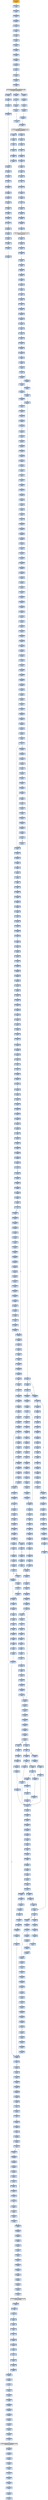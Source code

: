 strict digraph G {
	graph [bgcolor=transparent,
		name=G
	];
	node [color=lightsteelblue,
		fillcolor=lightsteelblue,
		shape=rectangle,
		style=filled
	];
	"0x00489cf2"	[label="0x00489cf2
call"];
	"0x00489cf8"	[label="0x00489cf8
popl"];
	"0x00489cf2" -> "0x00489cf8"	[color="#000000"];
	"0x00489929"	[label="0x00489929
incl"];
	"0x0048992a"	[label="0x0048992a
decl"];
	"0x00489929" -> "0x0048992a"	[color="#000000"];
	"0x004891c0"	[label="0x004891c0
movl"];
	"0x004891c6"	[label="0x004891c6
subl"];
	"0x004891c0" -> "0x004891c6"	[color="#000000"];
	"0x00489845"	[label="0x00489845
movl"];
	"0x0048984b"	[label="0x0048984b
xorl"];
	"0x00489845" -> "0x0048984b"	[color="#000000"];
	"0x00489a14"	[label="0x00489a14
xorl"];
	"0x00489a16"	[label="0x00489a16
movb"];
	"0x00489a14" -> "0x00489a16"	[color="#000000"];
	"0x00489093"	[label="0x00489093
orl"];
	"0x00489095"	[label="0x00489095
je"];
	"0x00489093" -> "0x00489095"	[color="#000000"];
	"0x00489161"	[label="0x00489161
movl"];
	"0x00489163"	[label="0x00489163
addl"];
	"0x00489161" -> "0x00489163"	[color="#000000"];
	"0x00489014"	[label="0x00489014
popl"];
	"0x00489015"	[label="0x00489015
movl"];
	"0x00489014" -> "0x00489015"	[color="#000000"];
	"0x0048900c"	[label="0x0048900c
pushl"];
	"0x0048900d"	[label="0x0048900d
ret"];
	"0x0048900c" -> "0x0048900d"	[color="#000000"];
	"0x00489eee"	[label="0x00489eee
andl"];
	"0x00489ef3"	[label="0x00489ef3
shrl"];
	"0x00489eee" -> "0x00489ef3"	[color="#000000"];
	"0x00489802"	[label="0x00489802
shrl"];
	"0x00489804"	[label="0x00489804
addl"];
	"0x00489802" -> "0x00489804"	[color="#000000"];
	"0x00489114"	[label="0x00489114
subl"];
	"0x00489117"	[label="0x00489117
movl"];
	"0x00489114" -> "0x00489117"	[color="#000000"];
	"0x00489384"	[label="0x00489384
jmp"];
	"0x00489271"	[label="0x00489271
movl"];
	"0x00489384" -> "0x00489271"	[color="#000000"];
	"0x004898b7"	[label="0x004898b7
ja"];
	"0x004898bd"	[label="0x004898bd
movl"];
	"0x004898b7" -> "0x004898bd"	[color="#000000",
		label=F];
	"0x00489292"	[label="0x00489292
movl"];
	"0x00489298"	[label="0x00489298
movl"];
	"0x00489292" -> "0x00489298"	[color="#000000"];
	"0x00489f7e"	[label="0x00489f7e
movl"];
	"0x00489f80"	[label="0x00489f80
popl"];
	"0x00489f7e" -> "0x00489f80"	[color="#000000"];
	"0x00489b32"	[label="0x00489b32
movl"];
	"0x00489b37"	[label="0x00489b37
movl"];
	"0x00489b32" -> "0x00489b37"	[color="#000000"];
	"0x00489915"	[label="0x00489915
andl"];
	"0x00489918"	[label="0x00489918
repz"];
	"0x00489915" -> "0x00489918"	[color="#000000"];
	"0x00489aad"	[label="0x00489aad
addl"];
	"0x00489aaf"	[label="0x00489aaf
incl"];
	"0x00489aad" -> "0x00489aaf"	[color="#000000"];
	"0x00489f4b"	[label="0x00489f4b
incl"];
	"0x00489f4c"	[label="0x00489f4c
movb"];
	"0x00489f4b" -> "0x00489f4c"	[color="#000000"];
	"0x00489ccd"	[label="0x00489ccd
movb"];
	"0x00489cd4"	[label="0x00489cd4
movl"];
	"0x00489ccd" -> "0x00489cd4"	[color="#000000"];
	"0x00489058"	[label="0x00489058
scasb"];
	"0x00489059"	[label="0x00489059
jne"];
	"0x00489058" -> "0x00489059"	[color="#000000"];
	GETMODULEHANDLEA_KERNEL32_DLL	[color=lightgrey,
		fillcolor=lightgrey,
		label="GETMODULEHANDLEA_KERNEL32_DLL
GETMODULEHANDLEA"];
	"0x00489042"	[label="0x00489042
movl"];
	GETMODULEHANDLEA_KERNEL32_DLL -> "0x00489042"	[color="#000000"];
	"0x00489287"	[label="0x00489287
testl"];
	GETMODULEHANDLEA_KERNEL32_DLL -> "0x00489287"	[color="#000000"];
	"0x0041dbf9"	[label="0x0041dbf9
testl"];
	GETMODULEHANDLEA_KERNEL32_DLL -> "0x0041dbf9"	[color="#000000"];
	"0x00489a27"	[label="0x00489a27
addl"];
	"0x00489a2a"	[label="0x00489a2a
jmp"];
	"0x00489a27" -> "0x00489a2a"	[color="#000000"];
	"0x00489396"	[label="0x00489396
pushl"];
	"0x00489397"	[label="0x00489397
pushl"];
	"0x00489396" -> "0x00489397"	[color="#000000"];
	"0x00489394"	[label="0x00489394
pushl"];
	"0x00489395"	[label="0x00489395
pushl"];
	"0x00489394" -> "0x00489395"	[color="#000000"];
	"0x004898a1"	[label="0x004898a1
movl"];
	"0x004898a5"	[label="0x004898a5
movl"];
	"0x004898a1" -> "0x004898a5"	[color="#000000"];
	"0x004896f0"	[label="0x004896f0
call"];
	"0x00489b02"	[label="0x00489b02
movl"];
	"0x004896f0" -> "0x00489b02"	[color="#000000"];
	"0x00489416"	[label="0x00489416
jne"];
	"0x00489420"	[label="0x00489420
pushl"];
	"0x00489416" -> "0x00489420"	[color="#000000",
		label=T];
	VIRTUALPROTECT_KERNEL32_DLL	[color=lightgrey,
		fillcolor=lightgrey,
		label="VIRTUALPROTECT_KERNEL32_DLL
VIRTUALPROTECT"];
	"0x004893ff"	[label="0x004893ff
popl"];
	VIRTUALPROTECT_KERNEL32_DLL -> "0x004893ff"	[color="#000000"];
	"0x004899b2"	[label="0x004899b2
pushl"];
	"0x004899b3"	[label="0x004899b3
movl"];
	"0x004899b2" -> "0x004899b3"	[color="#000000"];
	"0x00489b43"	[label="0x00489b43
movl"];
	"0x00489b49"	[label="0x00489b49
movl"];
	"0x00489b43" -> "0x00489b49"	[color="#000000"];
	"0x00489ecb"	[label="0x00489ecb
movl"];
	"0x00489ece"	[label="0x00489ece
movl"];
	"0x00489ecb" -> "0x00489ece"	[color="#000000"];
	"0x00489f1c"	[label="0x00489f1c
movl"];
	"0x00489f22"	[label="0x00489f22
leal"];
	"0x00489f1c" -> "0x00489f22"	[color="#000000"];
	"0x00489ccb"	[label="0x00489ccb
jmp"];
	"0x00489ccb" -> "0x00489cd4"	[color="#000000"];
	"0x00489a7e"	[label="0x00489a7e
popl"];
	"0x00489a7f"	[label="0x00489a7f
movl"];
	"0x00489a7e" -> "0x00489a7f"	[color="#000000"];
	"0x00489807"	[label="0x00489807
movl"];
	"0x0048980a"	[label="0x0048980a
popl"];
	"0x00489807" -> "0x0048980a"	[color="#000000"];
	"0x004897e5"	[label="0x004897e5
jae"];
	"0x004897e7"	[label="0x004897e7
popl"];
	"0x004897e5" -> "0x004897e7"	[color="#000000",
		label=F];
	"0x00489a38"	[label="0x00489a38
cmpl"];
	"0x00489a3b"	[label="0x00489a3b
jae"];
	"0x00489a38" -> "0x00489a3b"	[color="#000000"];
	"0x004898eb"	[label="0x004898eb
andl"];
	"0x004898f0"	[label="0x004898f0
subl"];
	"0x004898eb" -> "0x004898f0"	[color="#000000"];
	"0x00489baf"	[label="0x00489baf
call"];
	"0x00489834"	[label="0x00489834
subl"];
	"0x00489baf" -> "0x00489834"	[color="#000000"];
	VIRTUALFREE_KERNEL32_DLL	[color=lightgrey,
		fillcolor=lightgrey,
		label="VIRTUALFREE_KERNEL32_DLL
VIRTUALFREE"];
	"0x004891a8"	[label="0x004891a8
movl"];
	VIRTUALFREE_KERNEL32_DLL -> "0x004891a8"	[color="#000000"];
	"0x00489ea8"	[label="0x00489ea8
shll"];
	"0x00489eab"	[label="0x00489eab
movb"];
	"0x00489ea8" -> "0x00489eab"	[color="#000000"];
	"0x004890a1"	[label="0x004890a1
leal"];
	"0x004890a7"	[label="0x004890a7
cmpl"];
	"0x004890a1" -> "0x004890a7"	[color="#000000"];
	"0x0048995a"	[label="0x0048995a
movl"];
	"0x00489960"	[label="0x00489960
xorl"];
	"0x0048995a" -> "0x00489960"	[color="#000000"];
	"0x00489f49"	[label="0x00489f49
subl"];
	"0x00489f49" -> "0x00489f4b"	[color="#000000"];
	"0x00489eb8"	[label="0x00489eb8
movl"];
	"0x00489ebc"	[label="0x00489ebc
andl"];
	"0x00489eb8" -> "0x00489ebc"	[color="#000000"];
	"0x004897c7"	[label="0x004897c7
movl"];
	"0x004897cb"	[label="0x004897cb
shll"];
	"0x004897c7" -> "0x004897cb"	[color="#000000"];
	"0x00489a6f"	[label="0x00489a6f
shrl"];
	"0x00489a71"	[label="0x00489a71
movl"];
	"0x00489a6f" -> "0x00489a71"	[color="#000000"];
	"0x00489885"	[label="0x00489885
movl"];
	"0x00489888"	[label="0x00489888
movl"];
	"0x00489885" -> "0x00489888"	[color="#000000"];
	"0x0048990a"	[label="0x0048990a
shrl"];
	"0x0048990d"	[label="0x0048990d
repz"];
	"0x0048990a" -> "0x0048990d"	[color="#000000"];
	"0x00489ac2"	[label="0x00489ac2
call"];
	"0x0048980f"	[label="0x0048980f
movl"];
	"0x00489ac2" -> "0x0048980f"	[color="#000000"];
	"0x00489a65"	[label="0x00489a65
movl"];
	"0x00489a6a"	[label="0x00489a6a
subl"];
	"0x00489a65" -> "0x00489a6a"	[color="#000000"];
	"0x004892b3"	[label="0x004892b3
addl"];
	"0x004892b9"	[label="0x004892b9
movl"];
	"0x004892b3" -> "0x004892b9"	[color="#000000"];
	"0x0048911f"	[label="0x0048911f
orl"];
	"0x00489121"	[label="0x00489121
je"];
	"0x0048911f" -> "0x00489121"	[color="#000000"];
	"0x00489a86"	[label="0x00489a86
pushl"];
	"0x00489a87"	[label="0x00489a87
movl"];
	"0x00489a86" -> "0x00489a87"	[color="#000000"];
	"0x004898ab"	[label="0x004898ab
addl"];
	"0x004898ad"	[label="0x004898ad
cmpl"];
	"0x004898ab" -> "0x004898ad"	[color="#000000"];
	"0x00489e9a"	[label="0x00489e9a
jmp"];
	"0x00489ef7"	[label="0x00489ef7
cmpl"];
	"0x00489e9a" -> "0x00489ef7"	[color="#000000"];
	"0x00489415"	[label="0x00489415
popa"];
	"0x00489415" -> "0x00489416"	[color="#000000"];
	"0x00489243"	[label="0x00489243
movl"];
	"0x00489249"	[label="0x00489249
movl"];
	"0x00489243" -> "0x00489249"	[color="#000000"];
	"0x0048985e"	[label="0x0048985e
movl"];
	"0x00489862"	[label="0x00489862
jbe"];
	"0x0048985e" -> "0x00489862"	[color="#000000"];
	"0x004897c2"	[label="0x004897c2
movl"];
	"0x004897c4"	[label="0x004897c4
movl"];
	"0x004897c2" -> "0x004897c4"	[color="#000000"];
	"0x00489f03"	[label="0x00489f03
testl"];
	"0x00489f05"	[label="0x00489f05
je"];
	"0x00489f03" -> "0x00489f05"	[color="#000000"];
	"0x00489892"	[label="0x00489892
movl"];
	"0x0048989a"	[label="0x0048989a
movl"];
	"0x00489892" -> "0x0048989a"	[color="#000000"];
	"0x00489aa3"	[label="0x00489aa3
movl"];
	"0x00489aa8"	[label="0x00489aa8
addl"];
	"0x00489aa3" -> "0x00489aa8"	[color="#000000"];
	"0x004899c9"	[label="0x004899c9
movl"];
	"0x004899cc"	[label="0x004899cc
movl"];
	"0x004899c9" -> "0x004899cc"	[color="#000000"];
	"0x00489022"	[label="0x00489022
cmpl"];
	"0x00489029"	[label="0x00489029
movl"];
	"0x00489022" -> "0x00489029"	[color="#000000"];
	"0x00489a00"	[label="0x00489a00
andl"];
	"0x00489a05"	[label="0x00489a05
cmpl"];
	"0x00489a00" -> "0x00489a05"	[color="#000000"];
	"0x00489877"	[label="0x00489877
jb"];
	"0x00489879"	[label="0x00489879
movl"];
	"0x00489877" -> "0x00489879"	[color="#000000",
		label=F];
	"0x00489935"	[label="0x00489935
movl"];
	"0x00489939"	[label="0x00489939
movl"];
	"0x00489935" -> "0x00489939"	[color="#000000"];
	"0x004897b9"	[label="0x004897b9
movl"];
	"0x004897bb"	[label="0x004897bb
movb"];
	"0x004897b9" -> "0x004897bb"	[color="#000000"];
	"0x00489726"	[label="0x00489726
movl"];
	"0x00489729"	[label="0x00489729
addl"];
	"0x00489726" -> "0x00489729"	[color="#000000"];
	"0x00489875"	[label="0x00489875
movl"];
	"0x00489875" -> "0x00489877"	[color="#000000"];
	"0x004898e0"	[label="0x004898e0
movl"];
	"0x004898e6"	[label="0x004898e6
shrl"];
	"0x004898e0" -> "0x004898e6"	[color="#000000"];
	"0x0041dbfd"	[label="0x0041dbfd
pushl"];
	"0x0041dc02"	[label="0x0041dc02
pushl"];
	"0x0041dbfd" -> "0x0041dc02"	[color="#000000"];
	"0x00489a4e"	[label="0x00489a4e
jmp"];
	"0x00489a58"	[label="0x00489a58
movl"];
	"0x00489a4e" -> "0x00489a58"	[color="#000000"];
	"0x00489f25"	[label="0x00489f25
movl"];
	"0x00489f2b"	[label="0x00489f2b
movl"];
	"0x00489f25" -> "0x00489f2b"	[color="#000000"];
	"0x00489af1"	[label="0x00489af1
movl"];
	"0x00489af7"	[label="0x00489af7
popl"];
	"0x00489af1" -> "0x00489af7"	[color="#000000"];
	"0x00489a25"	[label="0x00489a25
sbbl"];
	"0x00489a25" -> "0x00489a27"	[color="#000000"];
	"0x004899c7"	[label="0x004899c7
movl"];
	"0x004899c7" -> "0x004899c9"	[color="#000000"];
	"0x00489f31"	[label="0x00489f31
movl"];
	"0x00489f2b" -> "0x00489f31"	[color="#000000"];
	"0x00489b63"	[label="0x00489b63
subl"];
	"0x00489b69"	[label="0x00489b69
pushl"];
	"0x00489b63" -> "0x00489b69"	[color="#000000"];
	"0x004899bc"	[label="0x004899bc
jb"];
	"0x004899ee"	[label="0x004899ee
movl"];
	"0x004899bc" -> "0x004899ee"	[color="#000000",
		label=T];
	"0x004899be"	[label="0x004899be
movl"];
	"0x004899bc" -> "0x004899be"	[color="#000000",
		label=F];
	"0x00489d3a"	[label="0x00489d3a
incl"];
	"0x00489d3b"	[label="0x00489d3b
incl"];
	"0x00489d3a" -> "0x00489d3b"	[color="#000000"];
	"0x00489f22" -> "0x00489f25"	[color="#000000"];
	"0x0048916f"	[label="0x0048916f
sarl"];
	"0x00489172"	[label="0x00489172
repz"];
	"0x0048916f" -> "0x00489172"	[color="#000000"];
	"0x004898c1"	[label="0x004898c1
movl"];
	"0x004898bd" -> "0x004898c1"	[color="#000000"];
	"0x00489e29"	[label="0x00489e29
jb"];
	"0x00489e9c"	[label="0x00489e9c
cmpl"];
	"0x00489e29" -> "0x00489e9c"	[color="#000000",
		label=T];
	"0x00489e2b"	[label="0x00489e2b
movl"];
	"0x00489e29" -> "0x00489e2b"	[color="#000000",
		label=F];
	"0x00489101"	[label="0x00489101
movb"];
	"0x00489103"	[label="0x00489103
cmpb"];
	"0x00489101" -> "0x00489103"	[color="#000000"];
	"0x00489aff"	[label="0x00489aff
ret"];
	"0x004896dc"	[label="0x004896dc
movl"];
	"0x00489aff" -> "0x004896dc"	[color="#000000"];
	"0x00489ee9"	[label="0x00489ee9
movl"];
	"0x00489eec"	[label="0x00489eec
subl"];
	"0x00489ee9" -> "0x00489eec"	[color="#000000"];
	"0x004898d3"	[label="0x004898d3
jl"];
	"0x00489922"	[label="0x00489922
movl"];
	"0x004898d3" -> "0x00489922"	[color="#000000",
		label=T];
	"0x004898d5"	[label="0x004898d5
movl"];
	"0x004898d3" -> "0x004898d5"	[color="#000000",
		label=F];
	"0x00489a1d"	[label="0x00489a1d
cmpl"];
	"0x00489a20"	[label="0x00489a20
jae"];
	"0x00489a1d" -> "0x00489a20"	[color="#000000"];
	"0x00489b08"	[label="0x00489b08
movl"];
	"0x00489b0c"	[label="0x00489b0c
pushl"];
	"0x00489b08" -> "0x00489b0c"	[color="#000000"];
	"0x00489b24"	[label="0x00489b24
movl"];
	"0x00489b2a"	[label="0x00489b2a
movl"];
	"0x00489b24" -> "0x00489b2a"	[color="#000000"];
	"0x0048904a"	[label="0x0048904a
leal"];
	"0x0048904d"	[label="0x0048904d
pushl"];
	"0x0048904a" -> "0x0048904d"	[color="#000000"];
	"0x00489f14"	[label="0x00489f14
jmp"];
	"0x00489f14" -> "0x00489f31"	[color="#000000"];
	"0x004897de"	[label="0x004897de
movl"];
	"0x004897e0"	[label="0x004897e0
movl"];
	"0x004897de" -> "0x004897e0"	[color="#000000"];
	"0x00489b59"	[label="0x00489b59
stosb"];
	"0x00489b5a"	[label="0x00489b5a
call"];
	"0x00489b59" -> "0x00489b5a"	[color="#000000"];
	"0x00489aa2"	[label="0x00489aa2
popl"];
	"0x00489aa2" -> "0x00489aa3"	[color="#000000"];
	"0x00489a8d"	[label="0x00489a8d
leal"];
	"0x00489a93"	[label="0x00489a93
movl"];
	"0x00489a8d" -> "0x00489a93"	[color="#000000"];
	"0x00489ca3"	[label="0x00489ca3
testb"];
	"0x00489ca5"	[label="0x00489ca5
jne"];
	"0x00489ca3" -> "0x00489ca5"	[color="#000000"];
	"0x00489a1b"	[label="0x00489a1b
jmp"];
	"0x00489a1b" -> "0x00489a58"	[color="#000000"];
	"0x00489f74"	[label="0x00489f74
jb"];
	"0x00489f7a"	[label="0x00489f7a
movl"];
	"0x00489f74" -> "0x00489f7a"	[color="#000000",
		label=F];
	"0x004898f2"	[label="0x004898f2
addl"];
	"0x004898f4"	[label="0x004898f4
movb"];
	"0x004898f2" -> "0x004898f4"	[color="#000000"];
	"0x00489a5a"	[label="0x00489a5a
movl"];
	"0x00489a58" -> "0x00489a5a"	[color="#000000"];
	"0x00489ab0"	[label="0x00489ab0
cmpl"];
	"0x00489aaf" -> "0x00489ab0"	[color="#000000"];
	"0x00489cda"	[label="0x00489cda
leal"];
	"0x00489cde"	[label="0x00489cde
movl"];
	"0x00489cda" -> "0x00489cde"	[color="#000000"];
	"0x004890aa"	[label="0x004890aa
je"];
	"0x004890a7" -> "0x004890aa"	[color="#000000"];
	"0x004899d0"	[label="0x004899d0
shll"];
	"0x004899cc" -> "0x004899d0"	[color="#000000"];
	"0x0048902f"	[label="0x0048902f
jne"];
	"0x00489029" -> "0x0048902f"	[color="#000000"];
	"0x0048980b"	[label="0x0048980b
popl"];
	"0x0048980a" -> "0x0048980b"	[color="#000000"];
	"0x00489289"	[label="0x00489289
jne"];
	"0x00489289" -> "0x00489292"	[color="#000000",
		label=T];
	"0x0048983a"	[label="0x0048983a
pushl"];
	"0x0048983b"	[label="0x0048983b
pushl"];
	"0x0048983a" -> "0x0048983b"	[color="#000000"];
	"0x00489b72"	[label="0x00489b72
pushl"];
	"0x00489b74"	[label="0x00489b74
movl"];
	"0x00489b72" -> "0x00489b74"	[color="#000000"];
	"0x004890e2"	[label="0x004890e2
movl"];
	"0x004890e8"	[label="0x004890e8
pushl"];
	"0x004890e2" -> "0x004890e8"	[color="#000000"];
	"0x0048991e"	[label="0x0048991e
movl"];
	"0x0048991e" -> "0x00489922"	[color="#000000"];
	"0x00489d2d"	[label="0x00489d2d
cmpl"];
	"0x00489d32"	[label="0x00489d32
jae"];
	"0x00489d2d" -> "0x00489d32"	[color="#000000"];
	"0x004892f1"	[label="0x004892f1
jne"];
	"0x00489365"	[label="0x00489365
movl"];
	"0x004892f1" -> "0x00489365"	[color="#000000",
		label=T];
	"0x0048989e"	[label="0x0048989e
leal"];
	"0x0048989e" -> "0x004898a1"	[color="#000000"];
	"0x004890b0"	[label="0x004890b0
pushl"];
	"0x004890b2"	[label="0x004890b2
pushl"];
	"0x004890b0" -> "0x004890b2"	[color="#000000"];
	"0x0048917c"	[label="0x0048917c
pushl"];
	"0x00489181"	[label="0x00489181
pushl"];
	"0x0048917c" -> "0x00489181"	[color="#000000"];
	"0x00489988"	[label="0x00489988
movb"];
	"0x0048998b"	[label="0x0048998b
movl"];
	"0x00489988" -> "0x0048998b"	[color="#000000"];
	"0x00489179"	[label="0x00489179
repz"];
	"0x0048917b"	[label="0x0048917b
popl"];
	"0x00489179" -> "0x0048917b"	[color="#000000"];
	"0x00489ce3"	[label="0x00489ce3
repz"];
	"0x00489cde" -> "0x00489ce3"	[color="#000000"];
	"0x0048917b" -> "0x0048917c"	[color="#000000"];
	"0x00489b06"	[label="0x00489b06
movl"];
	"0x00489b06" -> "0x00489b08"	[color="#000000"];
	"0x00489e39"	[label="0x00489e39
movl"];
	"0x00489e3c"	[label="0x00489e3c
shll"];
	"0x00489e39" -> "0x00489e3c"	[color="#000000"];
	"0x0048999d"	[label="0x0048999d
cmpl"];
	"0x0048999f"	[label="0x0048999f
jb"];
	"0x0048999d" -> "0x0048999f"	[color="#000000"];
	"0x00489169"	[label="0x00489169
movl"];
	"0x00489169" -> "0x0048916f"	[color="#000000"];
	"0x00489b3d"	[label="0x00489b3d
movl"];
	"0x00489b3d" -> "0x00489b43"	[color="#000000"];
	"0x00489ec1"	[label="0x00489ec1
addl"];
	"0x00489ec4"	[label="0x00489ec4
orl"];
	"0x00489ec1" -> "0x00489ec4"	[color="#000000"];
	"0x00489cff"	[label="0x00489cff
ret"];
	"0x00489e18"	[label="0x00489e18
movb"];
	"0x00489cff" -> "0x00489e18"	[color="#000000"];
	"0x00489a9b"	[label="0x00489a9b
movb"];
	"0x00489cff" -> "0x00489a9b"	[color="#000000"];
	"0x0048904f"	[label="0x0048904f
call"];
	GETPROCADDRESS_KERNEL32_DLL	[color=lightgrey,
		fillcolor=lightgrey,
		label="GETPROCADDRESS_KERNEL32_DLL
GETPROCADDRESS"];
	"0x0048904f" -> GETPROCADDRESS_KERNEL32_DLL	[color="#000000"];
	"0x00489b4f"	[label="0x00489b4f
movl"];
	"0x00489b49" -> "0x00489b4f"	[color="#000000"];
	"0x00489e1f"	[label="0x00489e1f
popl"];
	"0x00489e18" -> "0x00489e1f"	[color="#000000"];
	"0x00489eb2"	[label="0x00489eb2
movl"];
	"0x00489eb5"	[label="0x00489eb5
movl"];
	"0x00489eb2" -> "0x00489eb5"	[color="#000000"];
	"0x004898f8"	[label="0x004898f8
movb"];
	"0x004898fa"	[label="0x004898fa
movl"];
	"0x004898f8" -> "0x004898fa"	[color="#000000"];
	"0x00489f63"	[label="0x00489f63
jmp"];
	"0x00489f70"	[label="0x00489f70
cmpl"];
	"0x00489f63" -> "0x00489f70"	[color="#000000"];
	"0x00489b6d"	[label="0x00489b6d
pushl"];
	"0x00489b6e"	[label="0x00489b6e
leal"];
	"0x00489b6d" -> "0x00489b6e"	[color="#000000"];
	"0x00489cbb"	[label="0x00489cbb
cmpb"];
	"0x00489cc3"	[label="0x00489cc3
jne"];
	"0x00489cbb" -> "0x00489cc3"	[color="#000000"];
	"0x00489806"	[label="0x00489806
popl"];
	"0x00489806" -> "0x00489807"	[color="#000000"];
	"0x004897ee"	[label="0x004897ee
movl"];
	"0x004897f2"	[label="0x004897f2
subl"];
	"0x004897ee" -> "0x004897f2"	[color="#000000"];
	"0x00489151"	[label="0x00489151
popl"];
	"0x00489152"	[label="0x00489152
popl"];
	"0x00489151" -> "0x00489152"	[color="#000000"];
	"0x00489996"	[label="0x00489996
movl"];
	"0x0048999c"	[label="0x0048999c
incl"];
	"0x00489996" -> "0x0048999c"	[color="#000000"];
	"0x004898d8"	[label="0x004898d8
movl"];
	"0x004898dc"	[label="0x004898dc
movl"];
	"0x004898d8" -> "0x004898dc"	[color="#000000"];
	"0x0048984d"	[label="0x0048984d
leal"];
	"0x00489851"	[label="0x00489851
xorl"];
	"0x0048984d" -> "0x00489851"	[color="#000000"];
	"0x004897b4"	[label="0x004897b4
movl"];
	"0x004897b4" -> "0x004897b9"	[color="#000000"];
	"0x00489ee4"	[label="0x00489ee4
movl"];
	"0x00489ee4" -> "0x00489ee9"	[color="#000000"];
	"0x00489274"	[label="0x00489274
testl"];
	"0x00489276"	[label="0x00489276
je"];
	"0x00489274" -> "0x00489276"	[color="#000000"];
	"0x00489e34"	[label="0x00489e34
jb"];
	"0x00489e67"	[label="0x00489e67
movl"];
	"0x00489e34" -> "0x00489e67"	[color="#000000",
		label=T];
	"0x00489e36"	[label="0x00489e36
movl"];
	"0x00489e34" -> "0x00489e36"	[color="#000000",
		label=F];
	"0x0048992b"	[label="0x0048992b
addl"];
	"0x0048992a" -> "0x0048992b"	[color="#000000"];
	"0x00489a31"	[label="0x00489a31
movl"];
	"0x00489a36"	[label="0x00489a36
jmp"];
	"0x00489a31" -> "0x00489a36"	[color="#000000"];
	"0x0048936e"	[label="0x0048936e
jmp"];
	"0x004892a2"	[label="0x004892a2
movl"];
	"0x0048936e" -> "0x004892a2"	[color="#000000"];
	"0x00489ea2"	[label="0x00489ea2
movl"];
	"0x00489ea5"	[label="0x00489ea5
movl"];
	"0x00489ea2" -> "0x00489ea5"	[color="#000000"];
	"0x0048911d"	[label="0x0048911d
xorl"];
	"0x00489117" -> "0x0048911d"	[color="#000000"];
	"0x004898e9"	[label="0x004898e9
movl"];
	"0x004898e9" -> "0x004898eb"	[color="#000000"];
	"0x00489ea5" -> "0x00489ea8"	[color="#000000"];
	"0x004897ae"	[label="0x004897ae
cmpl"];
	"0x004897b1"	[label="0x004897b1
jb"];
	"0x004897ae" -> "0x004897b1"	[color="#000000"];
	"0x0048910f"	[label="0x0048910f
pushl"];
	"0x00489110"	[label="0x00489110
pushl"];
	"0x0048910f" -> "0x00489110"	[color="#000000"];
	"0x00489949"	[label="0x00489949
je"];
	"0x00489949" -> "0x0048995a"	[color="#000000",
		label=T];
	"0x004896e3"	[label="0x004896e3
movl"];
	"0x004896dc" -> "0x004896e3"	[color="#000000"];
	"0x0048908d"	[label="0x0048908d
movl"];
	"0x0048908d" -> "0x00489093"	[color="#000000"];
	"0x00489f47"	[label="0x00489f47
movl"];
	"0x00489f47" -> "0x00489f49"	[color="#000000"];
	"0x00489b55"	[label="0x00489b55
repz"];
	"0x00489b57"	[label="0x00489b57
movl"];
	"0x00489b55" -> "0x00489b57"	[color="#000000"];
	"0x00489b71"	[label="0x00489b71
pushl"];
	"0x00489b6e" -> "0x00489b71"	[color="#000000"];
	"0x00489966"	[label="0x00489966
movl"];
	"0x0048996d"	[label="0x0048996d
movb"];
	"0x00489966" -> "0x0048996d"	[color="#000000"];
	"0x004890f1"	[label="0x004890f1
pushl"];
	"0x004890f7"	[label="0x004890f7
pushl"];
	"0x004890f1" -> "0x004890f7"	[color="#000000"];
	"0x004898dc" -> "0x004898e0"	[color="#000000"];
	"0x004896ec"	[label="0x004896ec
leal"];
	"0x004896ec" -> "0x004896f0"	[color="#000000"];
	"0x00489153"	[label="0x00489153
popl"];
	"0x00489154"	[label="0x00489154
popl"];
	"0x00489153" -> "0x00489154"	[color="#000000"];
	"0x00489afe"	[label="0x00489afe
popl"];
	"0x00489afe" -> "0x00489aff"	[color="#000000"];
	"0x00489425"	[label="0x00489425
ret"];
	"0x00489420" -> "0x00489425"	[color="#000000"];
	"0x00489bac"	[label="0x00489bac
pushl"];
	"0x00489bad"	[label="0x00489bad
movl"];
	"0x00489bac" -> "0x00489bad"	[color="#000000"];
	"0x004897c4" -> "0x004897c7"	[color="#000000"];
	"0x004898f0" -> "0x004898f2"	[color="#000000"];
	"0x00489ba0"	[label="0x00489ba0
jb"];
	"0x00489ba2"	[label="0x00489ba2
leal"];
	"0x00489ba0" -> "0x00489ba2"	[color="#000000",
		label=F];
	"0x00489f39"	[label="0x00489f39
movl"];
	"0x00489f3d"	[label="0x00489f3d
incl"];
	"0x00489f39" -> "0x00489f3d"	[color="#000000"];
	"0x00489b30"	[label="0x00489b30
xorl"];
	"0x00489b2a" -> "0x00489b30"	[color="#000000"];
	"0x00489962"	[label="0x00489962
testl"];
	"0x00489960" -> "0x00489962"	[color="#000000"];
	"0x004898a9"	[label="0x004898a9
shll"];
	"0x004898a5" -> "0x004898a9"	[color="#000000"];
	"0x00489e22"	[label="0x00489e22
movl"];
	"0x00489e24"	[label="0x00489e24
je"];
	"0x00489e22" -> "0x00489e24"	[color="#000000"];
	"0x0048926f"	[label="0x0048926f
addl"];
	"0x0048926f" -> "0x00489271"	[color="#000000"];
	"0x0048991a"	[label="0x0048991a
movl"];
	"0x00489918" -> "0x0048991a"	[color="#000000"];
	"0x00489ea0"	[label="0x00489ea0
jb"];
	"0x00489ea0" -> "0x00489ea2"	[color="#000000",
		label=F];
	"0x00489ed3"	[label="0x00489ed3
movl"];
	"0x00489ea0" -> "0x00489ed3"	[color="#000000",
		label=T];
	"0x00489a5f"	[label="0x00489a5f
movl"];
	"0x00489a62"	[label="0x00489a62
movl"];
	"0x00489a5f" -> "0x00489a62"	[color="#000000"];
	"0x004898c9"	[label="0x004898c9
cmpl"];
	"0x004898cc"	[label="0x004898cc
movl"];
	"0x004898c9" -> "0x004898cc"	[color="#000000"];
	"0x00489a19"	[label="0x00489a19
movl"];
	"0x00489a19" -> "0x00489a1b"	[color="#000000"];
	"0x00489cf1"	[label="0x00489cf1
ret"];
	"0x00489f6c"	[label="0x00489f6c
testb"];
	"0x00489cf1" -> "0x00489f6c"	[color="#000000"];
	"0x00489a22"	[label="0x00489a22
cmpl"];
	"0x00489a22" -> "0x00489a25"	[color="#000000"];
	"0x00489b02" -> "0x00489b06"	[color="#000000"];
	"0x00489911"	[label="0x00489911
movl"];
	"0x00489911" -> "0x00489915"	[color="#000000"];
	"0x0048940f"	[label="0x0048940f
movl"];
	"0x0048940f" -> "0x00489415"	[color="#000000"];
	"0x00489ed6"	[label="0x00489ed6
movl"];
	"0x00489ed3" -> "0x00489ed6"	[color="#000000"];
	"0x0048939d"	[label="0x0048939d
pushl"];
	"0x0048939e"	[label="0x0048939e
call"];
	"0x0048939d" -> "0x0048939e"	[color="#000000"];
	"0x00489b9d"	[label="0x00489b9d
cmpl"];
	"0x00489b9d" -> "0x00489ba0"	[color="#000000"];
	"0x004892c8"	[label="0x004892c8
je"];
	"0x00489373"	[label="0x00489373
movl"];
	"0x004892c8" -> "0x00489373"	[color="#000000",
		label=T];
	"0x00489853"	[label="0x00489853
repz"];
	"0x00489855"	[label="0x00489855
movl"];
	"0x00489853" -> "0x00489855"	[color="#000000"];
	"0x00489efc"	[label="0x00489efc
movl"];
	"0x00489efc" -> "0x00489f03"	[color="#000000"];
	"0x0048905f"	[label="0x0048905f
leal"];
	"0x00489062"	[label="0x00489062
jmp"];
	"0x0048905f" -> "0x00489062"	[color="#000000"];
	"0x00489b71" -> "0x00489b72"	[color="#000000"];
	"0x00489f86"	[label="0x00489f86
addl"];
	"0x00489f89"	[label="0x00489f89
ret"];
	"0x00489f86" -> "0x00489f89"	[color="#000000"];
	"0x00489bb4"	[label="0x00489bb4
testb"];
	"0x00489bb6"	[label="0x00489bb6
jne"];
	"0x00489bb4" -> "0x00489bb6"	[color="#000000"];
	"0x0048905b"	[label="0x0048905b
cmpb"];
	"0x00489059" -> "0x0048905b"	[color="#000000",
		label=F];
	"0x00489e9c" -> "0x00489ea0"	[color="#000000"];
	"0x00489e2e"	[label="0x00489e2e
leal"];
	"0x00489e2b" -> "0x00489e2e"	[color="#000000"];
	"0x00489f6e"	[label="0x00489f6e
je"];
	"0x00489f6c" -> "0x00489f6e"	[color="#000000"];
	"0x00489970"	[label="0x00489970
testb"];
	"0x0048996d" -> "0x00489970"	[color="#000000"];
	"0x00489b5a" -> "0x00489b63"	[color="#000000"];
	"0x00489a95"	[label="0x00489a95
pushl"];
	"0x00489a93" -> "0x00489a95"	[color="#000000"];
	"0x00489a44"	[label="0x00489a44
cmpl"];
	"0x00489a3b" -> "0x00489a44"	[color="#000000",
		label=T];
	"0x00489a3d"	[label="0x00489a3d
movl"];
	"0x00489a3b" -> "0x00489a3d"	[color="#000000",
		label=F];
	"0x00489ee0"	[label="0x00489ee0
addl"];
	"0x00489ee2"	[label="0x00489ee2
shrl"];
	"0x00489ee0" -> "0x00489ee2"	[color="#000000"];
	"0x00489ab3"	[label="0x00489ab3
jb"];
	"0x00489ab0" -> "0x00489ab3"	[color="#000000"];
	"0x00489e20"	[label="0x00489e20
testb"];
	"0x00489e1f" -> "0x00489e20"	[color="#000000"];
	"0x0041dbfb"	[label="0x0041dbfb
je"];
	"0x0041dbfb" -> "0x0041dbfd"	[color="#000000",
		label=F];
	"0x00489e82"	[label="0x00489e82
andl"];
	"0x00489e88"	[label="0x00489e88
shrl"];
	"0x00489e82" -> "0x00489e88"	[color="#000000"];
	"0x00489f37"	[label="0x00489f37
movl"];
	"0x00489f31" -> "0x00489f37"	[color="#000000"];
	"0x00489e78"	[label="0x00489e78
movl"];
	"0x00489e7d"	[label="0x00489e7d
movl"];
	"0x00489e78" -> "0x00489e7d"	[color="#000000"];
	"0x004899e6"	[label="0x004899e6
movl"];
	"0x004899e9"	[label="0x004899e9
cmpl"];
	"0x004899e6" -> "0x004899e9"	[color="#000000"];
	"0x004897fb"	[label="0x004897fb
subl"];
	"0x004897fd"	[label="0x004897fd
andl"];
	"0x004897fb" -> "0x004897fd"	[color="#000000"];
	"0x00489111"	[label="0x00489111
pushl"];
	"0x00489112"	[label="0x00489112
movl"];
	"0x00489111" -> "0x00489112"	[color="#000000"];
	"0x0041dc03"	[label="0x0041dc03
call"];
	"0x0041dc03" -> GETPROCADDRESS_KERNEL32_DLL	[color="#000000"];
	"0x004898c4"	[label="0x004898c4
movl"];
	"0x004898c7"	[label="0x004898c7
addl"];
	"0x004898c4" -> "0x004898c7"	[color="#000000"];
	"0x004897d9"	[label="0x004897d9
addl"];
	"0x004897db"	[label="0x004897db
movl"];
	"0x004897d9" -> "0x004897db"	[color="#000000"];
	"0x00489e74"	[label="0x00489e74
addl"];
	"0x00489e76"	[label="0x00489e76
shrl"];
	"0x00489e74" -> "0x00489e76"	[color="#000000"];
	"0x00489b1e"	[label="0x00489b1e
movl"];
	"0x00489b1e" -> "0x00489b24"	[color="#000000"];
	"0x00489cc9"	[label="0x00489cc9
jb"];
	"0x00489cc9" -> "0x00489ccb"	[color="#000000",
		label=F];
	"0x00489926"	[label="0x00489926
addl"];
	"0x00489926" -> "0x00489929"	[color="#000000"];
	"0x004899d3"	[label="0x004899d3
andl"];
	"0x004899d0" -> "0x004899d3"	[color="#000000"];
	"0x00489b0d"	[label="0x00489b0d
movl"];
	"0x00489b0f"	[label="0x00489b0f
leal"];
	"0x00489b0d" -> "0x00489b0f"	[color="#000000"];
	"0x004890e9"	[label="0x004890e9
movl"];
	"0x004890e8" -> "0x004890e9"	[color="#000000"];
	"0x00489e6a"	[label="0x00489e6a
movl"];
	"0x00489e67" -> "0x00489e6a"	[color="#000000"];
	"0x00489183"	[label="0x00489183
pushl"];
	"0x00489181" -> "0x00489183"	[color="#000000"];
	"0x0048990f"	[label="0x0048990f
movl"];
	"0x0048990d" -> "0x0048990f"	[color="#000000"];
	"0x004898cf"	[label="0x004898cf
movl"];
	"0x004898cc" -> "0x004898cf"	[color="#000000"];
	"0x00489d3e"	[label="0x00489d3e
movl"];
	"0x00489d42"	[label="0x00489d42
jmp"];
	"0x00489d3e" -> "0x00489d42"	[color="#000000"];
	"0x004896eb"	[label="0x004896eb
pushl"];
	"0x004896eb" -> "0x004896ec"	[color="#000000"];
	"0x00489cb9"	[label="0x00489cb9
xorl"];
	"0x00489cb9" -> "0x00489cbb"	[color="#000000"];
	"0x004896d7"	[label="0x004896d7
call"];
	"0x00489a84"	[label="0x00489a84
pushl"];
	"0x004896d7" -> "0x00489a84"	[color="#000000"];
	"0x00489f51"	[label="0x00489f51
movl"];
	"0x00489f53"	[label="0x00489f53
cmpl"];
	"0x00489f51" -> "0x00489f53"	[color="#000000"];
	"0x004898f6"	[label="0x004898f6
movl"];
	"0x004898f6" -> "0x004898f8"	[color="#000000"];
	"0x00489e3f"	[label="0x00489e3f
movb"];
	"0x00489e41"	[label="0x00489e41
incl"];
	"0x00489e3f" -> "0x00489e41"	[color="#000000"];
	"0x00489e80"	[label="0x00489e80
subl"];
	"0x00489e7d" -> "0x00489e80"	[color="#000000"];
	"0x00489152" -> "0x00489153"	[color="#000000"];
	"0x004899db"	[label="0x004899db
movl"];
	"0x004899de"	[label="0x004899de
addl"];
	"0x004899db" -> "0x004899de"	[color="#000000"];
	"0x00489375"	[label="0x00489375
movl"];
	"0x00489373" -> "0x00489375"	[color="#000000"];
	"0x00489a83"	[label="0x00489a83
ret"];
	"0x00489a83" -> "0x00489d2d"	[color="#000000"];
	"0x00489e95"	[label="0x00489e95
addl"];
	"0x00489a83" -> "0x00489e95"	[color="#000000"];
	"0x00489a5d"	[label="0x00489a5d
addl"];
	"0x00489a5a" -> "0x00489a5d"	[color="#000000"];
	"0x00489035"	[label="0x00489035
leal"];
	"0x0048902f" -> "0x00489035"	[color="#000000",
		label=F];
	"0x004897ad"	[label="0x004897ad
pushl"];
	"0x004897ad" -> "0x004897ae"	[color="#000000"];
	"0x00489f45"	[label="0x00489f45
jae"];
	"0x00489f45" -> "0x00489f47"	[color="#000000",
		label=F];
	"0x00489a0f"	[label="0x00489a0f
movl"];
	"0x00489a11"	[label="0x00489a11
shrl"];
	"0x00489a0f" -> "0x00489a11"	[color="#000000"];
	"0x00489f37" -> "0x00489f39"	[color="#000000"];
	"0x00489163" -> "0x00489169"	[color="#000000"];
	"0x00489af9"	[label="0x00489af9
addl"];
	"0x00489af9" -> "0x00489afe"	[color="#000000"];
	"0x004891b0"	[label="0x004891b0
je"];
	"0x004891ba"	[label="0x004891ba
movl"];
	"0x004891b0" -> "0x004891ba"	[color="#000000",
		label=T];
	"0x004898fe"	[label="0x004898fe
movl"];
	"0x004898fa" -> "0x004898fe"	[color="#000000"];
	"0x00489ed1"	[label="0x00489ed1
jae"];
	"0x00489ed1" -> "0x00489ed3"	[color="#000000",
		label=F];
	"0x004892a8"	[label="0x004892a8
movl"];
	"0x004892a2" -> "0x004892a8"	[color="#000000"];
	"0x00489e5a"	[label="0x00489e5a
movl"];
	"0x00489e5c"	[label="0x00489e5c
cmpl"];
	"0x00489e5a" -> "0x00489e5c"	[color="#000000"];
	"0x0048984b" -> "0x0048984d"	[color="#000000"];
	"0x004899a1"	[label="0x004899a1
popl"];
	"0x004899a2"	[label="0x004899a2
popl"];
	"0x004899a1" -> "0x004899a2"	[color="#000000"];
	"0x00489f16"	[label="0x00489f16
movl"];
	"0x00489f16" -> "0x00489f1c"	[color="#000000"];
	"0x00489189"	[label="0x00489189
call"];
	"0x00489189" -> VIRTUALFREE_KERNEL32_DLL	[color="#000000"];
	"0x004897f6"	[label="0x004897f6
movl"];
	"0x004897f6" -> "0x004897fb"	[color="#000000"];
	"0x00489e24" -> "0x00489e9c"	[color="#000000",
		label=T];
	"0x00489e26"	[label="0x00489e26
cmpl"];
	"0x00489e24" -> "0x00489e26"	[color="#000000",
		label=F];
	"0x0048911d" -> "0x0048911f"	[color="#000000"];
	"0x004899b0"	[label="0x004899b0
pushl"];
	"0x004899b1"	[label="0x004899b1
pushl"];
	"0x004899b0" -> "0x004899b1"	[color="#000000"];
	"0x00489a2a" -> "0x00489a58"	[color="#000000"];
	"0x00489a62" -> "0x00489a65"	[color="#000000"];
	"0x0048999f" -> "0x004899a1"	[color="#000000",
		label=F];
	"0x00489af8"	[label="0x00489af8
popl"];
	"0x00489af8" -> "0x00489af9"	[color="#000000"];
	"0x00489ef5"	[label="0x00489ef5
addl"];
	"0x00489ef3" -> "0x00489ef5"	[color="#000000"];
	"0x0048987e"	[label="0x0048987e
movl"];
	"0x00489882"	[label="0x00489882
movl"];
	"0x0048987e" -> "0x00489882"	[color="#000000"];
	"0x00489ce5"	[label="0x00489ce5
popl"];
	"0x00489ce6"	[label="0x00489ce6
popl"];
	"0x00489ce5" -> "0x00489ce6"	[color="#000000"];
	"0x00489869"	[label="0x00489869
movl"];
	"0x0048986d"	[label="0x0048986d
leal"];
	"0x00489869" -> "0x0048986d"	[color="#000000"];
	"0x00489269"	[label="0x00489269
movl"];
	"0x00489269" -> "0x0048926f"	[color="#000000"];
	"0x00489871"	[label="0x00489871
incl"];
	"0x00489872"	[label="0x00489872
incl"];
	"0x00489871" -> "0x00489872"	[color="#000000"];
	"0x00489a20" -> "0x00489a22"	[color="#000000",
		label=F];
	"0x00489a2c"	[label="0x00489a2c
cmpl"];
	"0x00489a20" -> "0x00489a2c"	[color="#000000",
		label=T];
	"0x004899e1"	[label="0x004899e1
movl"];
	"0x004899de" -> "0x004899e1"	[color="#000000"];
	"0x00489f57"	[label="0x00489f57
movl"];
	"0x00489f5b"	[label="0x00489f5b
addl"];
	"0x00489f57" -> "0x00489f5b"	[color="#000000"];
	"0x004896d6"	[label="0x004896d6
pushl"];
	"0x004896d6" -> "0x004896d7"	[color="#000000"];
	"0x00489174"	[label="0x00489174
movl"];
	"0x00489172" -> "0x00489174"	[color="#000000"];
	"0x0048997f"	[label="0x0048997f
movl"];
	"0x00489983"	[label="0x00489983
movl"];
	"0x0048997f" -> "0x00489983"	[color="#000000"];
	"0x004897a8"	[label="0x004897a8
movl"];
	"0x004897a8" -> "0x004897ad"	[color="#000000"];
	"0x00489a6e"	[label="0x00489a6e
popl"];
	"0x00489a6e" -> "0x00489a6f"	[color="#000000"];
	"0x0048901a"	[label="0x0048901a
addl"];
	"0x0048901c"	[label="0x0048901c
subl"];
	"0x0048901a" -> "0x0048901c"	[color="#000000"];
	"0x00489b6c"	[label="0x00489b6c
pushl"];
	"0x00489b6c" -> "0x00489b6d"	[color="#000000"];
	"0x00489a47"	[label="0x00489a47
jae"];
	"0x00489a49"	[label="0x00489a49
movl"];
	"0x00489a47" -> "0x00489a49"	[color="#000000",
		label=F];
	"0x00489b76"	[label="0x00489b76
call"];
	"0x004897a4"	[label="0x004897a4
pushl"];
	"0x00489b76" -> "0x004897a4"	[color="#000000"];
	"0x0048910e"	[label="0x0048910e
pushl"];
	"0x0048910e" -> "0x0048910f"	[color="#000000"];
	"0x00489813"	[label="0x00489813
movl"];
	"0x0048980f" -> "0x00489813"	[color="#000000"];
	"0x00489095" -> "0x004890a1"	[color="#000000",
		label=T];
	"0x00489ba8"	[label="0x00489ba8
leal"];
	"0x00489ba8" -> "0x00489bac"	[color="#000000"];
	"0x004897eb"	[label="0x004897eb
movl"];
	"0x004897eb" -> "0x004897ee"	[color="#000000"];
	"0x00489b4f" -> "0x00489b55"	[color="#000000"];
	"0x00489405"	[label="0x00489405
pushl"];
	"0x00489406"	[label="0x00489406
addl"];
	"0x00489405" -> "0x00489406"	[color="#000000"];
	"0x0048991a" -> "0x0048991e"	[color="#000000"];
	"0x00489a85"	[label="0x00489a85
pushl"];
	"0x00489a85" -> "0x00489a86"	[color="#000000"];
	"0x004899d9"	[label="0x004899d9
orl"];
	"0x004899d9" -> "0x004899db"	[color="#000000"];
	"0x00489e97"	[label="0x00489e97
leal"];
	"0x00489e97" -> "0x00489e9a"	[color="#000000"];
	"0x00489e95" -> "0x00489e97"	[color="#000000"];
	"0x0048903c"	[label="0x0048903c
call"];
	"0x0048903c" -> GETMODULEHANDLEA_KERNEL32_DLL	[color="#000000"];
	"0x00489e50"	[label="0x00489e50
andl"];
	"0x00489e55"	[label="0x00489e55
addl"];
	"0x00489e50" -> "0x00489e55"	[color="#000000"];
	"0x004897d4"	[label="0x004897d4
orl"];
	"0x004897d6"	[label="0x004897d6
movl"];
	"0x004897d4" -> "0x004897d6"	[color="#000000"];
	"0x00489a07"	[label="0x00489a07
jae"];
	"0x00489a05" -> "0x00489a07"	[color="#000000"];
	"0x00489a9b" -> "0x00489aa2"	[color="#000000"];
	"0x004897e8"	[label="0x004897e8
movl"];
	"0x004897e7" -> "0x004897e8"	[color="#000000"];
	"0x004890b7"	[label="0x004890b7
pushl"];
	"0x004890b2" -> "0x004890b7"	[color="#000000"];
	"0x00489ce7"	[label="0x00489ce7
popl"];
	"0x00489ce8"	[label="0x00489ce8
movb"];
	"0x00489ce7" -> "0x00489ce8"	[color="#000000"];
	"0x00489af7" -> "0x00489af8"	[color="#000000"];
	"0x00489f43"	[label="0x00489f43
movl"];
	"0x00489f43" -> "0x00489f45"	[color="#000000"];
	"0x00489986"	[label="0x00489986
xorl"];
	"0x00489983" -> "0x00489986"	[color="#000000"];
	"0x004897d6" -> "0x004897d9"	[color="#000000"];
	"0x00489866"	[label="0x00489866
movb"];
	"0x00489866" -> "0x00489869"	[color="#000000"];
	"0x00489378"	[label="0x00489378
movl"];
	"0x0048937b"	[label="0x0048937b
addl"];
	"0x00489378" -> "0x0048937b"	[color="#000000"];
	"0x0048915f"	[label="0x0048915f
movl"];
	"0x0048915f" -> "0x00489161"	[color="#000000"];
	"0x004892ee"	[label="0x004892ee
testl"];
	"0x004892f0"	[label="0x004892f0
popl"];
	"0x004892ee" -> "0x004892f0"	[color="#000000"];
	"0x00489a6c"	[label="0x00489a6c
subl"];
	"0x00489a6a" -> "0x00489a6c"	[color="#000000"];
	"0x00489873"	[label="0x00489873
cmpl"];
	"0x00489873" -> "0x00489875"	[color="#000000"];
	"0x0048980c"	[label="0x0048980c
ret"];
	"0x00489b98"	[label="0x00489b98
movb"];
	"0x0048980c" -> "0x00489b98"	[color="#000000"];
	"0x00489048"	[label="0x00489048
movl"];
	"0x00489042" -> "0x00489048"	[color="#000000"];
	"0x00489e58"	[label="0x00489e58
orl"];
	"0x00489e55" -> "0x00489e58"	[color="#000000"];
	"0x004897e8" -> "0x004897eb"	[color="#000000"];
	"0x00489b6a"	[label="0x00489b6a
movl"];
	"0x00489b69" -> "0x00489b6a"	[color="#000000"];
	"0x0048998f"	[label="0x0048998f
leal"];
	"0x0048998b" -> "0x0048998f"	[color="#000000"];
	"0x00489834" -> "0x0048983a"	[color="#000000"];
	"0x00489a49" -> "0x00489a4e"	[color="#000000"];
	"0x0048988c"	[label="0x0048988c
xorl"];
	"0x0048988e"	[label="0x0048988e
movl"];
	"0x0048988c" -> "0x0048988e"	[color="#000000"];
	"0x004897b1" -> "0x004897e8"	[color="#000000",
		label=T];
	"0x004897b3"	[label="0x004897b3
pushl"];
	"0x004897b1" -> "0x004897b3"	[color="#000000",
		label=F];
	"0x004896ea"	[label="0x004896ea
pushl"];
	"0x004896ea" -> "0x004896eb"	[color="#000000"];
	"0x004899e4"	[label="0x004899e4
movl"];
	"0x004899e1" -> "0x004899e4"	[color="#000000"];
	"0x00489993"	[label="0x00489993
incl"];
	"0x0048998f" -> "0x00489993"	[color="#000000"];
	"0x00489bc7"	[label="0x00489bc7
call"];
	"0x00489bc7" -> "0x004899b0"	[color="#000000"];
	"0x00489f0d"	[label="0x00489f0d
movl"];
	"0x00489f0d" -> "0x00489f14"	[color="#000000"];
	"0x004899fd"	[label="0x004899fd
movl"];
	"0x004899fd" -> "0x00489a00"	[color="#000000"];
	"0x004890be"	[label="0x004890be
call"];
	VIRTUALALLOC_KERNEL32_DLL	[color=lightgrey,
		fillcolor=lightgrey,
		label="VIRTUALALLOC_KERNEL32_DLL
VIRTUALALLOC"];
	"0x004890be" -> VIRTUALALLOC_KERNEL32_DLL	[color="#000000"];
	"0x00489ab9"	[label="0x00489ab9
leal"];
	"0x00489abc"	[label="0x00489abc
pushl"];
	"0x00489ab9" -> "0x00489abc"	[color="#000000"];
	"0x0048940c"	[label="0x0048940c
popl"];
	"0x0048940d"	[label="0x0048940d
orl"];
	"0x0048940c" -> "0x0048940d"	[color="#000000"];
	"0x004896cc"	[label="0x004896cc
subl"];
	"0x004896d2"	[label="0x004896d2
leal"];
	"0x004896cc" -> "0x004896d2"	[color="#000000"];
	"0x004899b5"	[label="0x004899b5
pushl"];
	"0x004899b6"	[label="0x004899b6
movl"];
	"0x004899b5" -> "0x004899b6"	[color="#000000"];
	"0x00489155"	[label="0x00489155
jmp"];
	"0x00489154" -> "0x00489155"	[color="#000000"];
	"0x004897ce"	[label="0x004897ce
andl"];
	"0x004897ce" -> "0x004897d4"	[color="#000000"];
	"0x00489ead"	[label="0x00489ead
incl"];
	"0x00489eab" -> "0x00489ead"	[color="#000000"];
	"0x00489176"	[label="0x00489176
andl"];
	"0x00489176" -> "0x00489179"	[color="#000000"];
	"0x00489a89"	[label="0x00489a89
xorl"];
	"0x00489a87" -> "0x00489a89"	[color="#000000"];
	"0x00489804" -> "0x00489806"	[color="#000000"];
	"0x00489964"	[label="0x00489964
jbe"];
	"0x00489962" -> "0x00489964"	[color="#000000"];
	"0x00489392"	[label="0x00489392
addl"];
	"0x00489392" -> "0x00489394"	[color="#000000"];
	"0x00489f70" -> "0x00489f74"	[color="#000000"];
	"0x00489e76" -> "0x00489e78"	[color="#000000"];
	"0x004892bb"	[label="0x004892bb
movl"];
	"0x004892be"	[label="0x004892be
addl"];
	"0x004892bb" -> "0x004892be"	[color="#000000"];
	"0x004892aa"	[label="0x004892aa
testl"];
	"0x004892a8" -> "0x004892aa"	[color="#000000"];
	"0x00489f3e"	[label="0x00489f3e
leal"];
	"0x00489f3d" -> "0x00489f3e"	[color="#000000"];
	"0x00489974"	[label="0x00489974
movl"];
	"0x0048997a"	[label="0x0048997a
andl"];
	"0x00489974" -> "0x0048997a"	[color="#000000"];
	"0x004898b3"	[label="0x004898b3
movl"];
	"0x004898ad" -> "0x004898b3"	[color="#000000"];
	"0x00489a8b"	[label="0x00489a8b
xorl"];
	"0x00489a89" -> "0x00489a8b"	[color="#000000"];
	"0x00489ce3" -> "0x00489ce5"	[color="#000000"];
	"0x004896d2" -> "0x004896d6"	[color="#000000"];
	"0x00489121" -> "0x00489151"	[color="#000000",
		label=T];
	"0x004899f1"	[label="0x004899f1
movl"];
	"0x004899f4"	[label="0x004899f4
movl"];
	"0x004899f1" -> "0x004899f4"	[color="#000000"];
	"0x004890fb"	[label="0x004890fb
pushl"];
	"0x004890fc"	[label="0x004890fc
call"];
	"0x004890fb" -> "0x004890fc"	[color="#000000"];
	"0x004899e4" -> "0x004899e6"	[color="#000000"];
	"0x00489f85"	[label="0x00489f85
popl"];
	"0x00489f85" -> "0x00489f86"	[color="#000000"];
	"0x00489817"	[label="0x00489817
movl"];
	"0x00489813" -> "0x00489817"	[color="#000000"];
	"0x00489298" -> "0x004892a2"	[color="#000000"];
	"0x00489398"	[label="0x00489398
pushl"];
	"0x00489397" -> "0x00489398"	[color="#000000"];
	"0x0048981d"	[label="0x0048981d
movl"];
	"0x00489817" -> "0x0048981d"	[color="#000000"];
	"0x004899ee" -> "0x004899f1"	[color="#000000"];
	"0x004897fd" -> "0x00489802"	[color="#000000"];
	"0x004892f0" -> "0x004892f1"	[color="#000000"];
	"0x004898e6" -> "0x004898e9"	[color="#000000"];
	"0x00489e42"	[label="0x00489e42
movb"];
	"0x00489e41" -> "0x00489e42"	[color="#000000"];
	"0x00489e62"	[label="0x00489e62
movl"];
	"0x00489e65"	[label="0x00489e65
jae"];
	"0x00489e62" -> "0x00489e65"	[color="#000000"];
	"0x00489ece" -> "0x00489ed1"	[color="#000000"];
	"0x004897bd"	[label="0x004897bd
incl"];
	"0x004897bb" -> "0x004897bd"	[color="#000000"];
	"0x00489a82"	[label="0x00489a82
popl"];
	"0x00489a82" -> "0x00489a83"	[color="#000000"];
	"0x00489001"	[color=lightgrey,
		fillcolor=orange,
		label="0x00489001
pusha"];
	"0x00489002"	[label="0x00489002
call"];
	"0x00489001" -> "0x00489002"	[color="#000000"];
	"0x0048901c" -> "0x00489022"	[color="#000000"];
	"0x004890fa"	[label="0x004890fa
pushl"];
	"0x004890f7" -> "0x004890fa"	[color="#000000"];
	"0x0048985c"	[label="0x0048985c
cmpl"];
	"0x0048985c" -> "0x0048985e"	[color="#000000"];
	"0x004890eb"	[label="0x004890eb
addl"];
	"0x004890e9" -> "0x004890eb"	[color="#000000"];
	"0x00489a2f"	[label="0x00489a2f
jae"];
	"0x00489a2c" -> "0x00489a2f"	[color="#000000"];
	"0x00489264"	[label="0x00489264
movl"];
	"0x00489264" -> "0x00489269"	[color="#000000"];
	"0x004897be"	[label="0x004897be
movb"];
	"0x004897be" -> "0x004897c2"	[color="#000000"];
	"0x00489055"	[label="0x00489055
stosl"];
	"0x00489056"	[label="0x00489056
movb"];
	"0x00489055" -> "0x00489056"	[color="#000000"];
	"0x00489cb2"	[label="0x00489cb2
movb"];
	"0x00489ca5" -> "0x00489cb2"	[color="#000000",
		label=T];
	"0x00489e72"	[label="0x00489e72
subl"];
	"0x00489e72" -> "0x00489e74"	[color="#000000"];
	"0x00489b14"	[label="0x00489b14
movl"];
	"0x00489b1b"	[label="0x00489b1b
movl"];
	"0x00489b14" -> "0x00489b1b"	[color="#000000"];
	"0x00489eae"	[label="0x00489eae
movb"];
	"0x00489ead" -> "0x00489eae"	[color="#000000"];
	"0x0048924f"	[label="0x0048924f
orl"];
	"0x00489251"	[label="0x00489251
je"];
	"0x0048924f" -> "0x00489251"	[color="#000000"];
	"0x0048939a"	[label="0x0048939a
pushl"];
	"0x00489398" -> "0x0048939a"	[color="#000000"];
	"0x00489cc5"	[label="0x00489cc5
incl"];
	"0x00489cc6"	[label="0x00489cc6
cmpl"];
	"0x00489cc5" -> "0x00489cc6"	[color="#000000"];
	"0x00489106"	[label="0x00489106
jne"];
	"0x00489106" -> "0x00489155"	[color="#000000",
		label=T];
	"0x00489108"	[label="0x00489108
incb"];
	"0x00489106" -> "0x00489108"	[color="#000000",
		label=F];
	"0x004899a3"	[label="0x004899a3
popl"];
	"0x004899a4"	[label="0x004899a4
movb"];
	"0x004899a3" -> "0x004899a4"	[color="#000000"];
	"0x0048992e"	[label="0x0048992e
cmpl"];
	"0x0048992b" -> "0x0048992e"	[color="#000000"];
	"0x00489b9c"	[label="0x00489b9c
incl"];
	"0x00489b9c" -> "0x00489b9d"	[color="#000000"];
	"0x004897a5"	[label="0x004897a5
movl"];
	"0x004897a4" -> "0x004897a5"	[color="#000000"];
	"0x00489ee2" -> "0x00489ee4"	[color="#000000"];
	"0x00489f55"	[label="0x00489f55
jb"];
	"0x00489f53" -> "0x00489f55"	[color="#000000"];
	"0x004899c2"	[label="0x004899c2
incl"];
	"0x004899c3"	[label="0x004899c3
movb"];
	"0x004899c2" -> "0x004899c3"	[color="#000000"];
	"0x004899ec"	[label="0x004899ec
jae"];
	"0x004899e9" -> "0x004899ec"	[color="#000000"];
	"0x00489008"	[label="0x00489008
jmp"];
	"0x0048900d" -> "0x00489008"	[color="#000000"];
	"0x00489e31"	[label="0x00489e31
cmpl"];
	"0x00489e2e" -> "0x00489e31"	[color="#000000"];
	"0x00489375" -> "0x00489378"	[color="#000000"];
	"0x0048989a" -> "0x0048989e"	[color="#000000"];
	"0x00489015" -> "0x0048901a"	[color="#000000"];
	"0x004891ba" -> "0x004891c0"	[color="#000000"];
	"0x00489155" -> "0x0048915f"	[color="#000000"];
	"0x00489e6d"	[label="0x00489e6d
movl"];
	"0x00489e6d" -> "0x00489e72"	[color="#000000"];
	"0x00489e46"	[label="0x00489e46
movl"];
	"0x00489e42" -> "0x00489e46"	[color="#000000"];
	"0x00489a5d" -> "0x00489a5f"	[color="#000000"];
	"0x00489110" -> "0x00489111"	[color="#000000"];
	"0x00489a07" -> "0x00489a1d"	[color="#000000",
		label=T];
	"0x00489a09"	[label="0x00489a09
movl"];
	"0x00489a07" -> "0x00489a09"	[color="#000000",
		label=F];
	"0x00489b12"	[label="0x00489b12
movl"];
	"0x00489b12" -> "0x00489b14"	[color="#000000"];
	"0x00489ec8"	[label="0x00489ec8
cmpl"];
	"0x00489ec8" -> "0x00489ecb"	[color="#000000"];
	"0x00489bc3"	[label="0x00489bc3
xorl"];
	"0x00489bc5"	[label="0x00489bc5
movl"];
	"0x00489bc3" -> "0x00489bc5"	[color="#000000"];
	"0x004899a2" -> "0x004899a3"	[color="#000000"];
	"0x00489864"	[label="0x00489864
xorl"];
	"0x00489864" -> "0x00489866"	[color="#000000"];
	"0x00489a96"	[label="0x00489a96
call"];
	"0x00489a96" -> "0x00489cf2"	[color="#000000"];
	"0x00489e58" -> "0x00489e5a"	[color="#000000"];
	"0x00489367"	[label="0x00489367
addl"];
	"0x00489367" -> "0x0048936e"	[color="#000000"];
	"0x00489ebc" -> "0x00489ec1"	[color="#000000"];
	"0x00489900"	[label="0x00489900
movl"];
	"0x004898fe" -> "0x00489900"	[color="#000000"];
	"0x00489a75"	[label="0x00489a75
addl"];
	"0x00489a71" -> "0x00489a75"	[color="#000000"];
	"0x00489e4c"	[label="0x00489e4c
movl"];
	"0x00489e4c" -> "0x00489e50"	[color="#000000"];
	"0x00489f6e" -> "0x00489f70"	[color="#000000",
		label=F];
	"0x00489d34"	[label="0x00489d34
movl"];
	"0x00489d36"	[label="0x00489d36
movb"];
	"0x00489d34" -> "0x00489d36"	[color="#000000"];
	"0x00489e26" -> "0x00489e29"	[color="#000000"];
	"0x004897e3"	[label="0x004897e3
cmpl"];
	"0x004897e3" -> "0x004897e5"	[color="#000000"];
	"0x004897f4"	[label="0x004897f4
shrl"];
	"0x004897f2" -> "0x004897f4"	[color="#000000"];
	"0x00489972"	[label="0x00489972
je"];
	"0x00489970" -> "0x00489972"	[color="#000000"];
	"0x004898c7" -> "0x004898c9"	[color="#000000"];
	"0x00489174" -> "0x00489176"	[color="#000000"];
	"0x00489eb5" -> "0x00489eb8"	[color="#000000"];
	"0x004890fa" -> "0x004890fb"	[color="#000000"];
	"0x00489f61"	[label="0x00489f61
movl"];
	"0x00489f61" -> "0x00489f63"	[color="#000000"];
	"0x004891c8"	[label="0x004891c8
je"];
	"0x004891c6" -> "0x004891c8"	[color="#000000"];
	"0x004899b1" -> "0x004899b2"	[color="#000000"];
	"0x004898cf" -> "0x004898d3"	[color="#000000"];
	"0x00489a36" -> "0x00489a58"	[color="#000000"];
	"0x00489a77"	[label="0x00489a77
movl"];
	"0x00489a75" -> "0x00489a77"	[color="#000000"];
	"0x00489f41"	[label="0x00489f41
cmpl"];
	"0x00489f3e" -> "0x00489f41"	[color="#000000"];
	"0x00489cc3" -> "0x00489ccd"	[color="#000000",
		label=T];
	"0x00489cc3" -> "0x00489cc5"	[color="#000000",
		label=F];
	"0x00489112" -> "0x00489114"	[color="#000000"];
	"0x0048999c" -> "0x0048999d"	[color="#000000"];
	"0x00489ab5"	[label="0x00489ab5
movl"];
	"0x00489ab5" -> "0x00489ab9"	[color="#000000"];
	"0x00489882" -> "0x00489885"	[color="#000000"];
	"0x004899b8"	[label="0x004899b8
cmpl"];
	"0x004899b8" -> "0x004899bc"	[color="#000000"];
	"0x00489907"	[label="0x00489907
movw"];
	"0x00489907" -> "0x0048990a"	[color="#000000"];
	"0x00489abd"	[label="0x00489abd
pushl"];
	"0x00489abc" -> "0x00489abd"	[color="#000000"];
	"0x004892c0"	[label="0x004892c0
addl"];
	"0x004892be" -> "0x004892c0"	[color="#000000"];
	"0x00489f4e"	[label="0x00489f4e
movb"];
	"0x00489f4e" -> "0x00489f51"	[color="#000000"];
	"0x00489287" -> "0x00489289"	[color="#000000"];
	"0x00489f41" -> "0x00489f43"	[color="#000000"];
	"0x00489f83"	[label="0x00489f83
movb"];
	"0x00489f83" -> "0x00489f85"	[color="#000000"];
	"0x00489855" -> "0x0048985c"	[color="#000000"];
	"0x004892c6"	[label="0x004892c6
testl"];
	"0x004892c6" -> "0x004892c8"	[color="#000000"];
	"0x00489406" -> "0x0048940c"	[color="#000000"];
	"0x00489994"	[label="0x00489994
movl"];
	"0x00489994" -> "0x00489996"	[color="#000000"];
	"0x0048904e"	[label="0x0048904e
pushl"];
	"0x0048904d" -> "0x0048904e"	[color="#000000"];
	"0x00489ec6"	[label="0x00489ec6
movl"];
	"0x00489ec4" -> "0x00489ec6"	[color="#000000"];
	"0x0048939a" -> "0x0048939d"	[color="#000000"];
	"0x004899b6" -> "0x004899b8"	[color="#000000"];
	"0x00489f7a" -> "0x00489f7e"	[color="#000000"];
	"0x00489f81"	[label="0x00489f81
popl"];
	"0x00489f82"	[label="0x00489f82
popl"];
	"0x00489f81" -> "0x00489f82"	[color="#000000"];
	"0x00489718"	[label="0x00489718
testb"];
	"0x0048971a"	[label="0x0048971a
jne"];
	"0x00489718" -> "0x0048971a"	[color="#000000"];
	"0x00489f80" -> "0x00489f81"	[color="#000000"];
	"0x00489e49"	[label="0x00489e49
movl"];
	"0x00489e46" -> "0x00489e49"	[color="#000000"];
	"0x00489a2f" -> "0x00489a38"	[color="#000000",
		label=T];
	"0x00489a2f" -> "0x00489a31"	[color="#000000",
		label=F];
	"0x00489cc6" -> "0x00489cc9"	[color="#000000"];
	"0x00489365" -> "0x00489367"	[color="#000000"];
	"0x00489f05" -> "0x00489f37"	[color="#000000",
		label=T];
	"0x00489f07"	[label="0x00489f07
movl"];
	"0x00489f05" -> "0x00489f07"	[color="#000000",
		label=F];
	"0x004891ae"	[label="0x004891ae
orl"];
	"0x004891ae" -> "0x004891b0"	[color="#000000"];
	"0x004899a6"	[label="0x004899a6
popl"];
	"0x004899a7"	[label="0x004899a7
addl"];
	"0x004899a6" -> "0x004899a7"	[color="#000000"];
	"0x00489a95" -> "0x00489a96"	[color="#000000"];
	"0x00489cea"	[label="0x00489cea
popl"];
	"0x00489ce8" -> "0x00489cea"	[color="#000000"];
	"0x00489e5f"	[label="0x00489e5f
movl"];
	"0x00489e5c" -> "0x00489e5f"	[color="#000000"];
	"0x00489a6c" -> "0x00489a6e"	[color="#000000"];
	"0x00489b30" -> "0x00489b32"	[color="#000000"];
	"0x0048990f" -> "0x00489911"	[color="#000000"];
	"0x00489d3c"	[label="0x00489d3c
movl"];
	"0x00489d3c" -> "0x00489d3e"	[color="#000000"];
	"0x00489972" -> "0x00489996"	[color="#000000",
		label=T];
	"0x00489972" -> "0x00489974"	[color="#000000",
		label=F];
	"0x0048980b" -> "0x0048980c"	[color="#000000"];
	"0x0048905d"	[label="0x0048905d
jne"];
	"0x0048905b" -> "0x0048905d"	[color="#000000"];
	"0x00489931"	[label="0x00489931
movl"];
	"0x0048992e" -> "0x00489931"	[color="#000000"];
	"0x004892ac"	[label="0x004892ac
jne"];
	"0x004892b1"	[label="0x004892b1
addl"];
	"0x004892ac" -> "0x004892b1"	[color="#000000",
		label=T];
	"0x0041dc02" -> "0x0041dc03"	[color="#000000"];
	"0x00489e31" -> "0x00489e34"	[color="#000000"];
	"0x00489bc5" -> "0x00489bc7"	[color="#000000"];
	"0x00489879" -> "0x0048987e"	[color="#000000"];
	"0x00489851" -> "0x00489853"	[color="#000000"];
	"0x00489f07" -> "0x00489f0d"	[color="#000000"];
	"0x004892aa" -> "0x004892ac"	[color="#000000"];
	"0x004891a8" -> "0x004891ae"	[color="#000000"];
	"0x00489251" -> "0x00489264"	[color="#000000",
		label=T];
	"0x0048940d" -> "0x0048940f"	[color="#000000"];
	"0x004899fb"	[label="0x004899fb
shrl"];
	"0x004899fb" -> "0x004899fd"	[color="#000000"];
	"0x004897cb" -> "0x004897ce"	[color="#000000"];
	"0x00489a16" -> "0x00489a19"	[color="#000000"];
	"0x00489ab3" -> "0x00489ab5"	[color="#000000",
		label=F];
	"0x0048972f"	[label="0x0048972f
ret"];
	"0x0048972f" -> "0x00489101"	[color="#000000"];
	"0x00489389"	[label="0x00489389
movl"];
	"0x0048938f"	[label="0x0048938f
movl"];
	"0x00489389" -> "0x0048938f"	[color="#000000"];
	"0x0048993d"	[label="0x0048993d
jge"];
	"0x00489943"	[label="0x00489943
cmpl"];
	"0x0048993d" -> "0x00489943"	[color="#000000",
		label=F];
	"0x004899c0"	[label="0x004899c0
movb"];
	"0x004899be" -> "0x004899c0"	[color="#000000"];
	"0x00489aab"	[label="0x00489aab
shll"];
	"0x00489aab" -> "0x00489aad"	[color="#000000"];
	"0x00489062" -> "0x0048908d"	[color="#000000"];
	"0x004899c0" -> "0x004899c2"	[color="#000000"];
	"0x00489831"	[label="0x00489831
ret"];
	"0x00489831" -> "0x00489af1"	[color="#000000"];
	"0x00489a7f" -> "0x00489a82"	[color="#000000"];
	"0x00489a42"	[label="0x00489a42
jmp"];
	"0x00489a42" -> "0x00489a58"	[color="#000000"];
	"0x004899f9"	[label="0x004899f9
subl"];
	"0x004899f4" -> "0x004899f9"	[color="#000000"];
	"0x0048986d" -> "0x00489871"	[color="#000000"];
	"0x00489986" -> "0x00489988"	[color="#000000"];
	"0x00489eae" -> "0x00489eb2"	[color="#000000"];
	"0x00489abd" -> "0x00489ac2"	[color="#000000"];
	"0x00489922" -> "0x00489926"	[color="#000000"];
	"0x004899ad"	[label="0x004899ad
ret"];
	"0x004899ad" -> "0x00489ca3"	[color="#000000"];
	"0x004899ad" -> "0x00489bb4"	[color="#000000"];
	"0x004898a9" -> "0x004898ab"	[color="#000000"];
	"0x00489ed9"	[label="0x00489ed9
movl"];
	"0x00489ed6" -> "0x00489ed9"	[color="#000000"];
	"0x00489939" -> "0x0048993d"	[color="#000000"];
	"0x004898c1" -> "0x004898c4"	[color="#000000"];
	"0x004899a4" -> "0x004899a6"	[color="#000000"];
	"0x00489d32" -> "0x00489d34"	[color="#000000",
		label=F];
	"0x0048983c"	[label="0x0048983c
pushl"];
	"0x0048983b" -> "0x0048983c"	[color="#000000"];
	"0x00489888" -> "0x0048988c"	[color="#000000"];
	"0x00489ede"	[label="0x00489ede
subl"];
	"0x00489ed9" -> "0x00489ede"	[color="#000000"];
	"0x0048903b"	[label="0x0048903b
pushl"];
	"0x0048903b" -> "0x0048903c"	[color="#000000"];
	"0x00489e65" -> "0x00489e67"	[color="#000000",
		label=F];
	"0x00489ec6" -> "0x00489ec8"	[color="#000000"];
	"0x004896c8"	[label="0x004896c8
movl"];
	"0x004890fc" -> "0x004896c8"	[color="#000000"];
	"0x00489400"	[label="0x00489400
movl"];
	"0x00489400" -> "0x00489405"	[color="#000000"];
	"0x00489b0c" -> "0x00489b0d"	[color="#000000"];
	"0x00489276" -> "0x00489389"	[color="#000000",
		label=T];
	"0x00489e80" -> "0x00489e82"	[color="#000000"];
	"0x00489ede" -> "0x00489ee0"	[color="#000000"];
	"0x00489035" -> "0x0048903b"	[color="#000000"];
	"0x00489ef5" -> "0x00489ef7"	[color="#000000"];
	"0x004899a7" -> "0x004899ad"	[color="#000000"];
	"0x004899b3" -> "0x004899b5"	[color="#000000"];
	"0x0048983d"	[label="0x0048983d
movl"];
	"0x0048983f"	[label="0x0048983f
pushl"];
	"0x0048983d" -> "0x0048983f"	[color="#000000"];
	"0x00489a8b" -> "0x00489a8d"	[color="#000000"];
	"0x0048939e" -> VIRTUALPROTECT_KERNEL32_DLL	[color="#000000"];
	"0x00489e8a"	[label="0x00489e8a
leal"];
	"0x00489e88" -> "0x00489e8a"	[color="#000000"];
	"0x0048900b"	[label="0x0048900b
incl"];
	"0x0048900b" -> "0x0048900c"	[color="#000000"];
	"0x00489e3c" -> "0x00489e3f"	[color="#000000"];
	"0x004890eb" -> "0x004890f1"	[color="#000000"];
	"0x00489904"	[label="0x00489904
shll"];
	"0x00489904" -> "0x00489907"	[color="#000000"];
	"0x00489823"	[label="0x00489823
leal"];
	"0x00489826"	[label="0x00489826
movl"];
	"0x00489823" -> "0x00489826"	[color="#000000"];
	"0x0048997a" -> "0x0048997f"	[color="#000000"];
	"0x00489a7d"	[label="0x00489a7d
popl"];
	"0x00489a7d" -> "0x00489a7e"	[color="#000000"];
	"0x0041dbf9" -> "0x0041dbfb"	[color="#000000"];
	"0x004899c3" -> "0x004899c7"	[color="#000000"];
	"0x00489872" -> "0x00489873"	[color="#000000"];
	"0x00489108" -> "0x0048910e"	[color="#000000"];
	"0x00489b0f" -> "0x00489b12"	[color="#000000"];
	"0x004896c8" -> "0x004896cc"	[color="#000000"];
	"0x00489e5f" -> "0x00489e62"	[color="#000000"];
	"0x00489183" -> "0x00489189"	[color="#000000"];
	"0x0048981d" -> "0x00489823"	[color="#000000"];
	"0x00489ba2" -> "0x00489ba8"	[color="#000000"];
	"0x00489f5d"	[label="0x00489f5d
movl"];
	"0x00489f5b" -> "0x00489f5d"	[color="#000000"];
	"0x004897db" -> "0x004897de"	[color="#000000"];
	"0x00489103" -> "0x00489106"	[color="#000000"];
	"0x004898f4" -> "0x004898f6"	[color="#000000"];
	"0x00489f82" -> "0x00489f83"	[color="#000000"];
	"0x0048900e"	[label="0x0048900e
call"];
	"0x00489008" -> "0x0048900e"	[color="#000000"];
	"0x00489ceb"	[label="0x00489ceb
addl"];
	"0x00489ceb" -> "0x00489cf1"	[color="#000000"];
	"0x00489cea" -> "0x00489ceb"	[color="#000000"];
	"0x0048900e" -> "0x00489014"	[color="#000000"];
	"0x00489e90"	[label="0x00489e90
call"];
	"0x00489e8a" -> "0x00489e90"	[color="#000000"];
	"0x00489056" -> "0x00489058"	[color="#000000"];
	"0x00489a09" -> "0x00489a0f"	[color="#000000"];
	"0x00489931" -> "0x00489935"	[color="#000000"];
	"0x00489395" -> "0x00489396"	[color="#000000"];
	"0x0048905d" -> "0x0048905f"	[color="#000000",
		label=F];
	"0x0048904e" -> "0x0048904f"	[color="#000000"];
	"0x0048988e" -> "0x00489892"	[color="#000000"];
	"0x00489f55" -> "0x00489f57"	[color="#000000",
		label=F];
	"0x004897bd" -> "0x004897be"	[color="#000000"];
	"0x00489840"	[label="0x00489840
movl"];
	"0x00489840" -> "0x00489845"	[color="#000000"];
	"0x004896e3" -> "0x004896ea"	[color="#000000"];
	"0x00489e20" -> "0x00489e22"	[color="#000000"];
	"0x004898d5" -> "0x004898d8"	[color="#000000"];
	"0x00489f89" -> "0x00489718"	[color="#000000"];
	"0x00489b74" -> "0x00489b76"	[color="#000000"];
	"0x00489b37" -> "0x00489b3d"	[color="#000000"];
	"0x00489cd4" -> "0x00489cda"	[color="#000000"];
	"0x00489900" -> "0x00489904"	[color="#000000"];
	"0x00489943" -> "0x00489949"	[color="#000000"];
	"0x004897b3" -> "0x004897b4"	[color="#000000"];
	"0x00489cf9"	[label="0x00489cf9
subl"];
	"0x00489cf9" -> "0x00489cff"	[color="#000000"];
	"0x0048900a"	[label="0x0048900a
popl"];
	"0x00489002" -> "0x0048900a"	[color="#000000"];
	"0x004899f9" -> "0x004899fb"	[color="#000000"];
	"0x00489271" -> "0x00489274"	[color="#000000"];
	"0x004897e0" -> "0x004897e3"	[color="#000000"];
	"0x00489a77" -> "0x00489a7d"	[color="#000000"];
	"0x004890aa" -> "0x004890b0"	[color="#000000",
		label=F];
	GETPROCADDRESS_KERNEL32_DLL -> "0x004892ee"	[color="#000000"];
	GETPROCADDRESS_KERNEL32_DLL -> "0x00489055"	[color="#000000"];
	"0x00489b6a" -> "0x00489b6c"	[color="#000000"];
	"0x004893ff" -> "0x00489400"	[color="#000000"];
	"0x00489a84" -> "0x00489a85"	[color="#000000"];
	"0x00489d38"	[label="0x00489d38
movl"];
	"0x00489d38" -> "0x00489d3a"	[color="#000000"];
	VIRTUALALLOC_KERNEL32_DLL -> "0x004890e2"	[color="#000000"];
	"0x00489e6a" -> "0x00489e6d"	[color="#000000"];
	"0x0048937e"	[label="0x0048937e
movl"];
	"0x0048937b" -> "0x0048937e"	[color="#000000"];
	"0x00489e90" -> "0x004899b0"	[color="#000000"];
	"0x00489d36" -> "0x00489d38"	[color="#000000"];
	"0x004892b9" -> "0x004892bb"	[color="#000000"];
	"0x00489729" -> "0x0048972f"	[color="#000000"];
	"0x00489bad" -> "0x00489baf"	[color="#000000"];
	"0x00489b1b" -> "0x00489b1e"	[color="#000000"];
	"0x00489aa8" -> "0x00489aab"	[color="#000000"];
	"0x0048983f" -> "0x00489840"	[color="#000000"];
	"0x00489993" -> "0x00489994"	[color="#000000"];
	"0x00489cb2" -> "0x00489cb9"	[color="#000000"];
	"0x004898b3" -> "0x004898b7"	[color="#000000"];
	"0x00489964" -> "0x00489966"	[color="#000000",
		label=F];
	"0x004897f4" -> "0x004897f6"	[color="#000000"];
	"0x00489b98" -> "0x00489b9c"	[color="#000000"];
	"0x00489048" -> "0x0048904a"	[color="#000000"];
	"0x0048937e" -> "0x00489384"	[color="#000000"];
	"0x004899d3" -> "0x004899d9"	[color="#000000"];
	"0x004890bc"	[label="0x004890bc
pushl"];
	"0x004890b7" -> "0x004890bc"	[color="#000000"];
	"0x0048983c" -> "0x0048983d"	[color="#000000"];
	"0x00489d3b" -> "0x00489d3c"	[color="#000000"];
	"0x0048938f" -> "0x00489392"	[color="#000000"];
	"0x00489a11" -> "0x00489a14"	[color="#000000"];
	"0x004899ec" -> "0x004899ee"	[color="#000000",
		label=F];
	"0x00489cf8" -> "0x00489cf9"	[color="#000000"];
	"0x00489a44" -> "0x00489a47"	[color="#000000"];
	"0x00489bb6" -> "0x00489bc3"	[color="#000000",
		label=T];
	"0x004897a7"	[label="0x004897a7
pushl"];
	"0x004897a5" -> "0x004897a7"	[color="#000000"];
	"0x00489d42" -> "0x00489f70"	[color="#000000"];
	"0x00489f5d" -> "0x00489f61"	[color="#000000"];
	"0x00489efa"	[label="0x00489efa
jae"];
	"0x00489efa" -> "0x00489efc"	[color="#000000",
		label=F];
	"0x00489efa" -> "0x00489f16"	[color="#000000",
		label=T];
	"0x0048982c"	[label="0x0048982c
addl"];
	"0x0048982c" -> "0x00489831"	[color="#000000"];
	"0x004890bc" -> "0x004890be"	[color="#000000"];
	"0x00489a3d" -> "0x00489a42"	[color="#000000"];
	"0x004892c0" -> "0x004892c6"	[color="#000000"];
	"0x00489b57" -> "0x00489b59"	[color="#000000"];
	"0x0048971a" -> "0x00489726"	[color="#000000",
		label=T];
	"0x004891c8" -> "0x00489243"	[color="#000000",
		label=T];
	"0x00489ef7" -> "0x00489efa"	[color="#000000"];
	"0x00489ce6" -> "0x00489ce7"	[color="#000000"];
	"0x00489826" -> "0x0048982c"	[color="#000000"];
	"0x00489f4c" -> "0x00489f4e"	[color="#000000"];
	"0x0048900a" -> "0x0048900b"	[color="#000000"];
	"0x00489862" -> "0x00489864"	[color="#000000",
		label=F];
	"0x00489249" -> "0x0048924f"	[color="#000000"];
	"0x004892b1" -> "0x004892b3"	[color="#000000"];
	"0x00489e49" -> "0x00489e4c"	[color="#000000"];
	"0x00489e36" -> "0x00489e39"	[color="#000000"];
	"0x004897a7" -> "0x004897a8"	[color="#000000"];
	"0x00489eec" -> "0x00489eee"	[color="#000000"];
}
